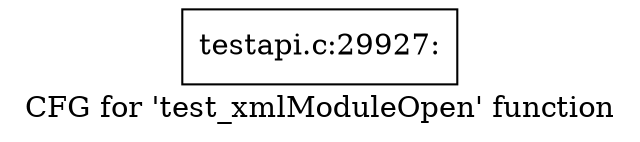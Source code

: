 digraph "CFG for 'test_xmlModuleOpen' function" {
	label="CFG for 'test_xmlModuleOpen' function";

	Node0x39c2590 [shape=record,label="{testapi.c:29927:}"];
}
